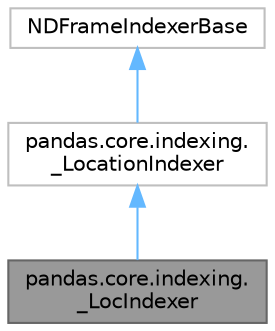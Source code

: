 digraph "pandas.core.indexing._LocIndexer"
{
 // LATEX_PDF_SIZE
  bgcolor="transparent";
  edge [fontname=Helvetica,fontsize=10,labelfontname=Helvetica,labelfontsize=10];
  node [fontname=Helvetica,fontsize=10,shape=box,height=0.2,width=0.4];
  Node1 [id="Node000001",label="pandas.core.indexing.\l_LocIndexer",height=0.2,width=0.4,color="gray40", fillcolor="grey60", style="filled", fontcolor="black",tooltip=" "];
  Node2 -> Node1 [id="edge1_Node000001_Node000002",dir="back",color="steelblue1",style="solid",tooltip=" "];
  Node2 [id="Node000002",label="pandas.core.indexing.\l_LocationIndexer",height=0.2,width=0.4,color="grey75", fillcolor="white", style="filled",URL="$d8/dea/classpandas_1_1core_1_1indexing_1_1__LocationIndexer.html",tooltip=" "];
  Node3 -> Node2 [id="edge2_Node000002_Node000003",dir="back",color="steelblue1",style="solid",tooltip=" "];
  Node3 [id="Node000003",label="NDFrameIndexerBase",height=0.2,width=0.4,color="grey75", fillcolor="white", style="filled",URL="$d1/d52/classNDFrameIndexerBase.html",tooltip=" "];
}
